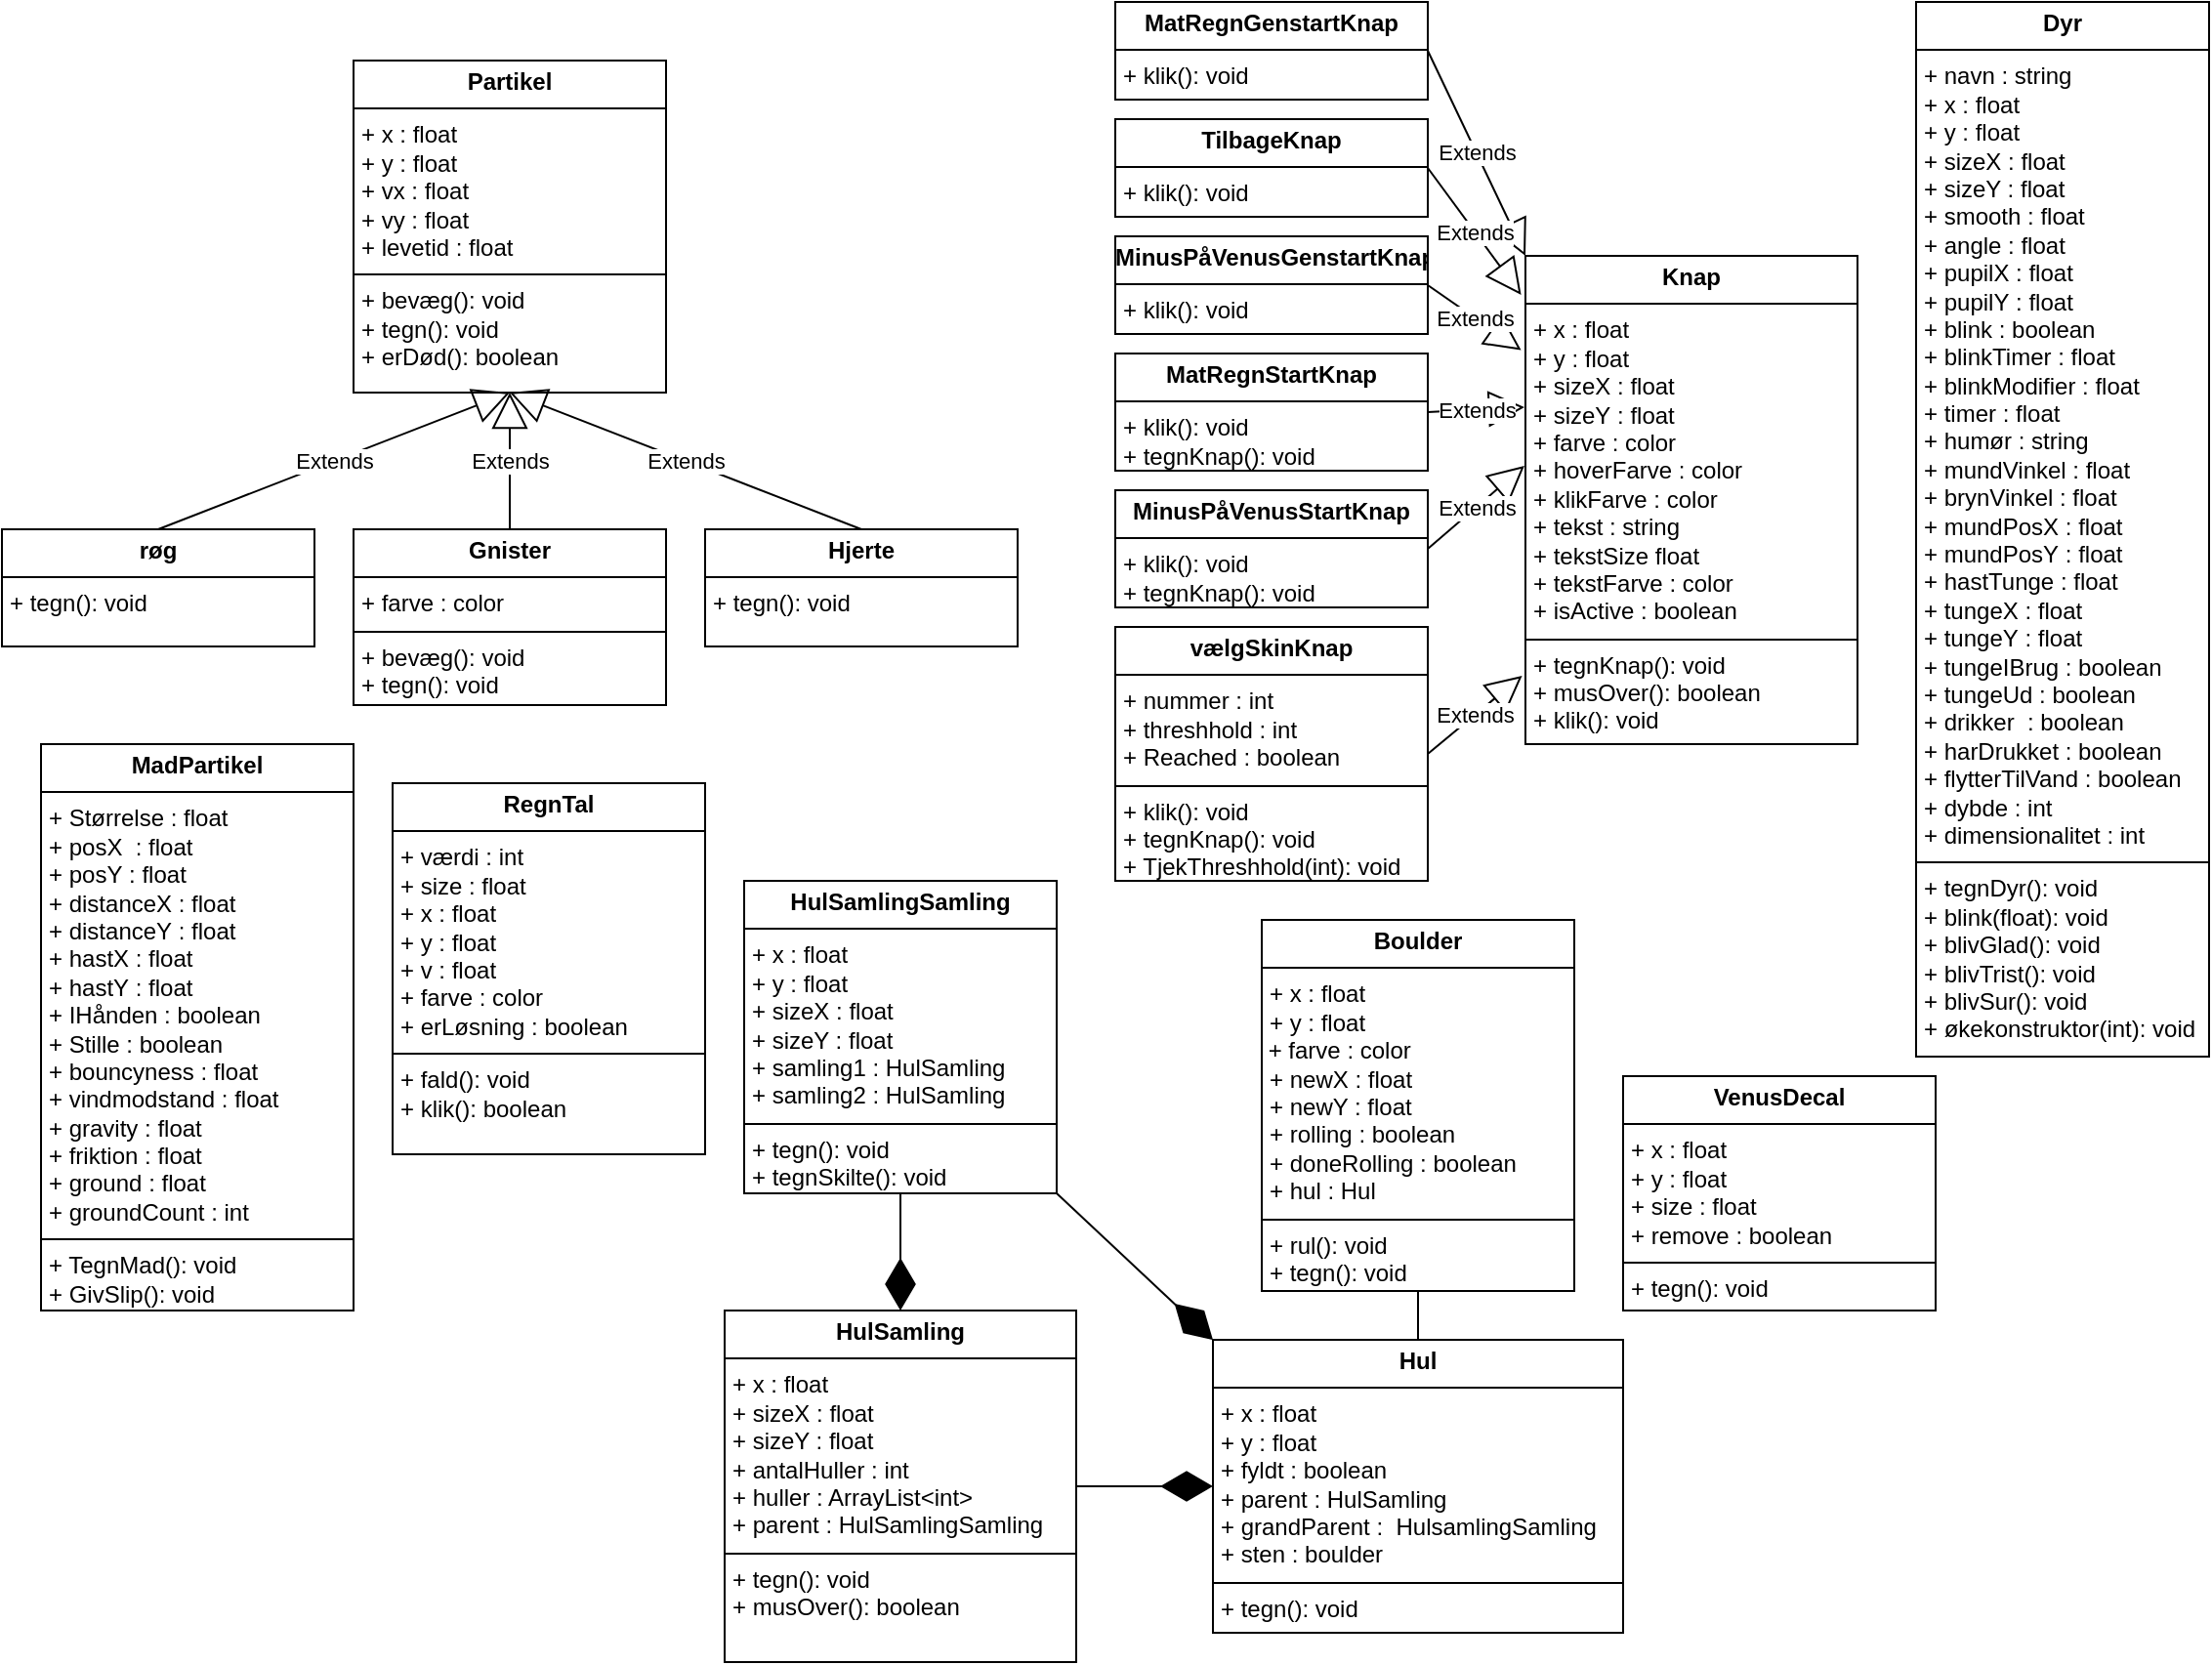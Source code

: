 <mxfile version="26.0.11">
  <diagram name="Side-1" id="FvhflZVLRD4UFWQlZinG">
    <mxGraphModel dx="1444" dy="749" grid="1" gridSize="10" guides="1" tooltips="1" connect="1" arrows="1" fold="1" page="1" pageScale="1" pageWidth="1169" pageHeight="1654" math="0" shadow="0">
      <root>
        <mxCell id="0" />
        <mxCell id="1" parent="0" />
        <mxCell id="xN6hh_5p4rn3WyhkO_v1-1" value="&lt;p style=&quot;margin:0px;margin-top:4px;text-align:center;&quot;&gt;&lt;b&gt;Knap&lt;/b&gt;&lt;/p&gt;&lt;hr size=&quot;1&quot; style=&quot;border-style:solid;&quot;&gt;&lt;p style=&quot;margin:0px;margin-left:4px;&quot;&gt;+ x : float&lt;/p&gt;&lt;p style=&quot;margin:0px;margin-left:4px;&quot;&gt;+ y&amp;nbsp;&lt;span style=&quot;background-color: transparent; color: light-dark(rgb(0, 0, 0), rgb(255, 255, 255));&quot;&gt;: float&lt;/span&gt;&lt;span style=&quot;background-color: transparent; color: light-dark(rgb(0, 0, 0), rgb(255, 255, 255));&quot;&gt;&amp;nbsp;&lt;/span&gt;&lt;/p&gt;&lt;p style=&quot;margin:0px;margin-left:4px;&quot;&gt;&lt;span style=&quot;background-color: transparent; color: light-dark(rgb(0, 0, 0), rgb(255, 255, 255));&quot;&gt;+ sizeX&lt;/span&gt;&lt;span style=&quot;background-color: transparent; color: light-dark(rgb(0, 0, 0), rgb(255, 255, 255));&quot;&gt;&amp;nbsp;&lt;/span&gt;&lt;span style=&quot;background-color: transparent; color: light-dark(rgb(0, 0, 0), rgb(255, 255, 255));&quot;&gt;: float&lt;/span&gt;&lt;span style=&quot;background-color: transparent; color: light-dark(rgb(0, 0, 0), rgb(255, 255, 255));&quot;&gt;&amp;nbsp;&lt;/span&gt;&lt;/p&gt;&lt;p style=&quot;margin:0px;margin-left:4px;&quot;&gt;&lt;span style=&quot;background-color: transparent; color: light-dark(rgb(0, 0, 0), rgb(255, 255, 255));&quot;&gt;+ sizeY&lt;/span&gt;&lt;span style=&quot;background-color: transparent; color: light-dark(rgb(0, 0, 0), rgb(255, 255, 255));&quot;&gt;&amp;nbsp;&lt;/span&gt;&lt;span style=&quot;background-color: transparent; color: light-dark(rgb(0, 0, 0), rgb(255, 255, 255));&quot;&gt;: float&lt;/span&gt;&lt;/p&gt;&lt;p style=&quot;margin:0px;margin-left:4px;&quot;&gt;+ farve : color&lt;/p&gt;&lt;p style=&quot;margin:0px;margin-left:4px;&quot;&gt;+ hoverFarve : color&lt;/p&gt;&lt;p style=&quot;margin:0px;margin-left:4px;&quot;&gt;+ klikFarve : color&lt;/p&gt;&lt;p style=&quot;margin:0px;margin-left:4px;&quot;&gt;+ tekst : string&lt;/p&gt;&lt;p style=&quot;margin:0px;margin-left:4px;&quot;&gt;+ tekstSize float&lt;/p&gt;&lt;p style=&quot;margin:0px;margin-left:4px;&quot;&gt;+ tekstFarve : color&lt;/p&gt;&lt;p style=&quot;margin:0px;margin-left:4px;&quot;&gt;+ isActive : boolean&lt;/p&gt;&lt;hr size=&quot;1&quot; style=&quot;border-style:solid;&quot;&gt;&lt;p style=&quot;margin:0px;margin-left:4px;&quot;&gt;+ tegnKnap(): void&lt;/p&gt;&lt;p style=&quot;margin:0px;margin-left:4px;&quot;&gt;+ musOver(): boolean&lt;/p&gt;&lt;p style=&quot;margin:0px;margin-left:4px;&quot;&gt;+ klik(): void&lt;/p&gt;" style="verticalAlign=top;align=left;overflow=fill;html=1;whiteSpace=wrap;" parent="1" vertex="1">
          <mxGeometry x="790" y="190" width="170" height="250" as="geometry" />
        </mxCell>
        <mxCell id="xN6hh_5p4rn3WyhkO_v1-2" value="&lt;p style=&quot;margin:0px;margin-top:4px;text-align:center;&quot;&gt;&lt;b&gt;Hjerte&lt;/b&gt;&lt;/p&gt;&lt;hr size=&quot;1&quot; style=&quot;border-style:solid;&quot;&gt;&lt;p style=&quot;margin:0px;margin-left:4px;&quot;&gt;+ tegn(): void&lt;/p&gt;" style="verticalAlign=top;align=left;overflow=fill;html=1;whiteSpace=wrap;" parent="1" vertex="1">
          <mxGeometry x="370" y="330" width="160" height="60" as="geometry" />
        </mxCell>
        <mxCell id="xN6hh_5p4rn3WyhkO_v1-3" value="&lt;p style=&quot;margin:0px;margin-top:4px;text-align:center;&quot;&gt;&lt;b&gt;Gnister&lt;/b&gt;&lt;/p&gt;&lt;hr size=&quot;1&quot; style=&quot;border-style:solid;&quot;&gt;&lt;p style=&quot;margin:0px;margin-left:4px;&quot;&gt;+ farve : color&lt;/p&gt;&lt;hr size=&quot;1&quot; style=&quot;border-style:solid;&quot;&gt;&lt;p style=&quot;margin:0px;margin-left:4px;&quot;&gt;+ bevæg(): void&lt;/p&gt;&lt;p style=&quot;margin:0px;margin-left:4px;&quot;&gt;+ tegn(): void&lt;/p&gt;" style="verticalAlign=top;align=left;overflow=fill;html=1;whiteSpace=wrap;" parent="1" vertex="1">
          <mxGeometry x="190" y="330" width="160" height="90" as="geometry" />
        </mxCell>
        <mxCell id="xN6hh_5p4rn3WyhkO_v1-4" value="&lt;p style=&quot;margin:0px;margin-top:4px;text-align:center;&quot;&gt;&lt;b&gt;røg&lt;/b&gt;&lt;/p&gt;&lt;hr size=&quot;1&quot; style=&quot;border-style:solid;&quot;&gt;&lt;p style=&quot;margin:0px;margin-left:4px;&quot;&gt;+ tegn(): void&lt;/p&gt;" style="verticalAlign=top;align=left;overflow=fill;html=1;whiteSpace=wrap;" parent="1" vertex="1">
          <mxGeometry x="10" y="330" width="160" height="60" as="geometry" />
        </mxCell>
        <mxCell id="xN6hh_5p4rn3WyhkO_v1-5" value="&lt;p style=&quot;margin:0px;margin-top:4px;text-align:center;&quot;&gt;&lt;b&gt;Partikel&lt;/b&gt;&lt;/p&gt;&lt;hr size=&quot;1&quot; style=&quot;border-style:solid;&quot;&gt;&lt;p style=&quot;margin:0px;margin-left:4px;&quot;&gt;+ x : float&lt;/p&gt;&lt;p style=&quot;margin:0px;margin-left:4px;&quot;&gt;+ y : float&lt;/p&gt;&lt;p style=&quot;margin:0px;margin-left:4px;&quot;&gt;+ vx : float&lt;/p&gt;&lt;p style=&quot;margin:0px;margin-left:4px;&quot;&gt;+ vy : float&lt;/p&gt;&lt;p style=&quot;margin:0px;margin-left:4px;&quot;&gt;+ levetid : float&lt;/p&gt;&lt;hr size=&quot;1&quot; style=&quot;border-style:solid;&quot;&gt;&lt;p style=&quot;margin:0px;margin-left:4px;&quot;&gt;+ bevæg(): void&amp;nbsp;&lt;/p&gt;&lt;p style=&quot;margin:0px;margin-left:4px;&quot;&gt;+ tegn(): void&lt;/p&gt;&lt;p style=&quot;margin:0px;margin-left:4px;&quot;&gt;+ erDød(): boolean&lt;/p&gt;" style="verticalAlign=top;align=left;overflow=fill;html=1;whiteSpace=wrap;" parent="1" vertex="1">
          <mxGeometry x="190" y="90" width="160" height="170" as="geometry" />
        </mxCell>
        <mxCell id="xN6hh_5p4rn3WyhkO_v1-6" value="&lt;p style=&quot;margin:0px;margin-top:4px;text-align:center;&quot;&gt;&lt;b&gt;Dyr&lt;/b&gt;&lt;/p&gt;&lt;hr size=&quot;1&quot; style=&quot;border-style:solid;&quot;&gt;&lt;p style=&quot;margin:0px;margin-left:4px;&quot;&gt;+ navn : string&lt;/p&gt;&lt;p style=&quot;margin:0px;margin-left:4px;&quot;&gt;+ x :&amp;nbsp;&lt;span style=&quot;background-color: transparent; color: light-dark(rgb(0, 0, 0), rgb(255, 255, 255));&quot;&gt;float&lt;/span&gt;&lt;/p&gt;&lt;p style=&quot;margin:0px;margin-left:4px;&quot;&gt;+ y :&amp;nbsp;&lt;span style=&quot;background-color: transparent; color: light-dark(rgb(0, 0, 0), rgb(255, 255, 255));&quot;&gt;float&lt;/span&gt;&lt;/p&gt;&lt;p style=&quot;margin:0px;margin-left:4px;&quot;&gt;+ sizeX :&amp;nbsp;&lt;span style=&quot;background-color: transparent; color: light-dark(rgb(0, 0, 0), rgb(255, 255, 255));&quot;&gt;float&lt;/span&gt;&lt;/p&gt;&lt;p style=&quot;margin:0px;margin-left:4px;&quot;&gt;+ sizeY :&amp;nbsp;&lt;span style=&quot;background-color: transparent; color: light-dark(rgb(0, 0, 0), rgb(255, 255, 255));&quot;&gt;float&lt;/span&gt;&lt;/p&gt;&lt;p style=&quot;margin:0px;margin-left:4px;&quot;&gt;+ smooth :&amp;nbsp;&lt;span style=&quot;background-color: transparent; color: light-dark(rgb(0, 0, 0), rgb(255, 255, 255));&quot;&gt;float&lt;/span&gt;&lt;/p&gt;&lt;p style=&quot;margin:0px;margin-left:4px;&quot;&gt;+ angle :&amp;nbsp;&lt;span style=&quot;background-color: transparent; color: light-dark(rgb(0, 0, 0), rgb(255, 255, 255));&quot;&gt;float&lt;/span&gt;&lt;/p&gt;&lt;p style=&quot;margin:0px;margin-left:4px;&quot;&gt;+ pupilX&lt;span style=&quot;background-color: transparent; color: light-dark(rgb(0, 0, 0), rgb(255, 255, 255));&quot;&gt;&amp;nbsp;&lt;/span&gt;&lt;span style=&quot;background-color: transparent; color: light-dark(rgb(0, 0, 0), rgb(255, 255, 255));&quot;&gt;:&amp;nbsp;&lt;/span&gt;&lt;span style=&quot;background-color: transparent; color: light-dark(rgb(0, 0, 0), rgb(255, 255, 255));&quot;&gt;float&lt;/span&gt;&lt;/p&gt;&lt;p style=&quot;margin:0px;margin-left:4px;&quot;&gt;+ pupilY&lt;span style=&quot;background-color: transparent; color: light-dark(rgb(0, 0, 0), rgb(255, 255, 255));&quot;&gt;&amp;nbsp;&lt;/span&gt;&lt;span style=&quot;background-color: transparent; color: light-dark(rgb(0, 0, 0), rgb(255, 255, 255));&quot;&gt;:&amp;nbsp;&lt;/span&gt;&lt;span style=&quot;background-color: transparent; color: light-dark(rgb(0, 0, 0), rgb(255, 255, 255));&quot;&gt;float&lt;/span&gt;&lt;/p&gt;&lt;p style=&quot;margin:0px;margin-left:4px;&quot;&gt;+ blink : boolean&lt;/p&gt;&lt;p style=&quot;margin:0px;margin-left:4px;&quot;&gt;+ blinkTimer&lt;span style=&quot;background-color: transparent; color: light-dark(rgb(0, 0, 0), rgb(255, 255, 255));&quot;&gt;&amp;nbsp;&lt;/span&gt;&lt;span style=&quot;background-color: transparent; color: light-dark(rgb(0, 0, 0), rgb(255, 255, 255));&quot;&gt;:&amp;nbsp;&lt;/span&gt;&lt;span style=&quot;background-color: transparent; color: light-dark(rgb(0, 0, 0), rgb(255, 255, 255));&quot;&gt;float&lt;/span&gt;&lt;/p&gt;&lt;p style=&quot;margin:0px;margin-left:4px;&quot;&gt;+ blinkModifier&lt;span style=&quot;background-color: transparent; color: light-dark(rgb(0, 0, 0), rgb(255, 255, 255));&quot;&gt;&amp;nbsp;&lt;/span&gt;&lt;span style=&quot;background-color: transparent; color: light-dark(rgb(0, 0, 0), rgb(255, 255, 255));&quot;&gt;:&amp;nbsp;&lt;/span&gt;&lt;span style=&quot;background-color: transparent; color: light-dark(rgb(0, 0, 0), rgb(255, 255, 255));&quot;&gt;float&lt;/span&gt;&lt;/p&gt;&lt;p style=&quot;margin:0px;margin-left:4px;&quot;&gt;+ timer&lt;span style=&quot;background-color: transparent; color: light-dark(rgb(0, 0, 0), rgb(255, 255, 255));&quot;&gt;&amp;nbsp;&lt;/span&gt;&lt;span style=&quot;background-color: transparent; color: light-dark(rgb(0, 0, 0), rgb(255, 255, 255));&quot;&gt;:&amp;nbsp;&lt;/span&gt;&lt;span style=&quot;background-color: transparent; color: light-dark(rgb(0, 0, 0), rgb(255, 255, 255));&quot;&gt;float&lt;/span&gt;&lt;/p&gt;&lt;p style=&quot;margin:0px;margin-left:4px;&quot;&gt;+ humør : string&lt;/p&gt;&lt;p style=&quot;margin:0px;margin-left:4px;&quot;&gt;+ mundVinkel&lt;span style=&quot;background-color: transparent; color: light-dark(rgb(0, 0, 0), rgb(255, 255, 255));&quot;&gt;&amp;nbsp;&lt;/span&gt;&lt;span style=&quot;background-color: transparent; color: light-dark(rgb(0, 0, 0), rgb(255, 255, 255));&quot;&gt;:&amp;nbsp;&lt;/span&gt;&lt;span style=&quot;background-color: transparent; color: light-dark(rgb(0, 0, 0), rgb(255, 255, 255));&quot;&gt;float&lt;/span&gt;&lt;/p&gt;&lt;p style=&quot;margin:0px;margin-left:4px;&quot;&gt;+ brynVinkel&lt;span style=&quot;background-color: transparent; color: light-dark(rgb(0, 0, 0), rgb(255, 255, 255));&quot;&gt;&amp;nbsp;&lt;/span&gt;&lt;span style=&quot;background-color: transparent; color: light-dark(rgb(0, 0, 0), rgb(255, 255, 255));&quot;&gt;:&amp;nbsp;&lt;/span&gt;&lt;span style=&quot;background-color: transparent; color: light-dark(rgb(0, 0, 0), rgb(255, 255, 255));&quot;&gt;float&lt;/span&gt;&lt;/p&gt;&lt;p style=&quot;margin:0px;margin-left:4px;&quot;&gt;+ mundPosX&lt;span style=&quot;background-color: transparent; color: light-dark(rgb(0, 0, 0), rgb(255, 255, 255));&quot;&gt;&amp;nbsp;&lt;/span&gt;&lt;span style=&quot;background-color: transparent; color: light-dark(rgb(0, 0, 0), rgb(255, 255, 255));&quot;&gt;:&amp;nbsp;&lt;/span&gt;&lt;span style=&quot;background-color: transparent; color: light-dark(rgb(0, 0, 0), rgb(255, 255, 255));&quot;&gt;float&lt;/span&gt;&lt;/p&gt;&lt;p style=&quot;margin:0px;margin-left:4px;&quot;&gt;+ mundPosY&lt;span style=&quot;background-color: transparent; color: light-dark(rgb(0, 0, 0), rgb(255, 255, 255));&quot;&gt;&amp;nbsp;&lt;/span&gt;&lt;span style=&quot;background-color: transparent; color: light-dark(rgb(0, 0, 0), rgb(255, 255, 255));&quot;&gt;:&amp;nbsp;&lt;/span&gt;&lt;span style=&quot;background-color: transparent; color: light-dark(rgb(0, 0, 0), rgb(255, 255, 255));&quot;&gt;float&lt;/span&gt;&lt;/p&gt;&lt;p style=&quot;margin:0px;margin-left:4px;&quot;&gt;+ hastTunge&lt;span style=&quot;background-color: transparent; color: light-dark(rgb(0, 0, 0), rgb(255, 255, 255));&quot;&gt;&amp;nbsp;&lt;/span&gt;&lt;span style=&quot;background-color: transparent; color: light-dark(rgb(0, 0, 0), rgb(255, 255, 255));&quot;&gt;:&amp;nbsp;&lt;/span&gt;&lt;span style=&quot;background-color: transparent; color: light-dark(rgb(0, 0, 0), rgb(255, 255, 255));&quot;&gt;float&lt;/span&gt;&lt;/p&gt;&lt;p style=&quot;margin:0px;margin-left:4px;&quot;&gt;+ tungeX&lt;span style=&quot;background-color: transparent; color: light-dark(rgb(0, 0, 0), rgb(255, 255, 255));&quot;&gt;&amp;nbsp;&lt;/span&gt;&lt;span style=&quot;background-color: transparent; color: light-dark(rgb(0, 0, 0), rgb(255, 255, 255));&quot;&gt;:&amp;nbsp;&lt;/span&gt;&lt;span style=&quot;background-color: transparent; color: light-dark(rgb(0, 0, 0), rgb(255, 255, 255));&quot;&gt;float&lt;/span&gt;&lt;/p&gt;&lt;p style=&quot;margin:0px;margin-left:4px;&quot;&gt;+ tungeY&lt;span style=&quot;background-color: transparent; color: light-dark(rgb(0, 0, 0), rgb(255, 255, 255));&quot;&gt;&amp;nbsp;&lt;/span&gt;&lt;span style=&quot;background-color: transparent; color: light-dark(rgb(0, 0, 0), rgb(255, 255, 255));&quot;&gt;:&amp;nbsp;&lt;/span&gt;&lt;span style=&quot;background-color: transparent; color: light-dark(rgb(0, 0, 0), rgb(255, 255, 255));&quot;&gt;float&lt;/span&gt;&lt;/p&gt;&lt;p style=&quot;margin:0px;margin-left:4px;&quot;&gt;+ tungeIBrug : boolean&lt;/p&gt;&lt;p style=&quot;margin:0px;margin-left:4px;&quot;&gt;+ tungeUd : boolean&lt;/p&gt;&lt;p style=&quot;margin:0px;margin-left:4px;&quot;&gt;+ drikker&amp;nbsp; : boolean&lt;/p&gt;&lt;p style=&quot;margin:0px;margin-left:4px;&quot;&gt;&lt;span style=&quot;background-color: transparent; color: light-dark(rgb(0, 0, 0), rgb(255, 255, 255));&quot;&gt;+ harDrukket : boolean&lt;/span&gt;&lt;/p&gt;&lt;p style=&quot;margin:0px;margin-left:4px;&quot;&gt;+ flytterTilVand : boolean&lt;/p&gt;&lt;p style=&quot;margin:0px;margin-left:4px;&quot;&gt;+ dybde : int&lt;/p&gt;&lt;p style=&quot;margin:0px;margin-left:4px;&quot;&gt;+ dimensionalitet : int&lt;/p&gt;&lt;hr size=&quot;1&quot; style=&quot;border-style:solid;&quot;&gt;&lt;p style=&quot;margin:0px;margin-left:4px;&quot;&gt;+ tegnDyr(): void&lt;/p&gt;&lt;p style=&quot;margin:0px;margin-left:4px;&quot;&gt;+ blink(float): void&lt;/p&gt;&lt;p style=&quot;margin:0px;margin-left:4px;&quot;&gt;+ blivGlad(): void&lt;/p&gt;&lt;p style=&quot;margin:0px;margin-left:4px;&quot;&gt;+ blivTrist(): void&lt;/p&gt;&lt;p style=&quot;margin:0px;margin-left:4px;&quot;&gt;+ blivSur(): void&amp;nbsp;&lt;/p&gt;&lt;p style=&quot;margin:0px;margin-left:4px;&quot;&gt;+ økekonstruktor(int): void&lt;/p&gt;" style="verticalAlign=top;align=left;overflow=fill;html=1;whiteSpace=wrap;" parent="1" vertex="1">
          <mxGeometry x="990" y="60" width="150" height="540" as="geometry" />
        </mxCell>
        <mxCell id="xN6hh_5p4rn3WyhkO_v1-8" value="Extends" style="endArrow=block;endSize=16;endFill=0;html=1;rounded=0;exitX=0.5;exitY=0;exitDx=0;exitDy=0;entryX=0.5;entryY=1;entryDx=0;entryDy=0;" parent="1" source="xN6hh_5p4rn3WyhkO_v1-3" target="xN6hh_5p4rn3WyhkO_v1-5" edge="1">
          <mxGeometry width="160" relative="1" as="geometry">
            <mxPoint x="230" y="260" as="sourcePoint" />
            <mxPoint x="390" y="260" as="targetPoint" />
          </mxGeometry>
        </mxCell>
        <mxCell id="xN6hh_5p4rn3WyhkO_v1-9" value="Extends" style="endArrow=block;endSize=16;endFill=0;html=1;rounded=0;exitX=0.5;exitY=0;exitDx=0;exitDy=0;entryX=0.5;entryY=1;entryDx=0;entryDy=0;" parent="1" source="xN6hh_5p4rn3WyhkO_v1-4" target="xN6hh_5p4rn3WyhkO_v1-5" edge="1">
          <mxGeometry width="160" relative="1" as="geometry">
            <mxPoint x="210" y="300" as="sourcePoint" />
            <mxPoint x="-20" y="260" as="targetPoint" />
          </mxGeometry>
        </mxCell>
        <mxCell id="xN6hh_5p4rn3WyhkO_v1-10" value="Extends" style="endArrow=block;endSize=16;endFill=0;html=1;rounded=0;exitX=0.5;exitY=0;exitDx=0;exitDy=0;entryX=0.5;entryY=1;entryDx=0;entryDy=0;" parent="1" source="xN6hh_5p4rn3WyhkO_v1-2" target="xN6hh_5p4rn3WyhkO_v1-5" edge="1">
          <mxGeometry width="160" relative="1" as="geometry">
            <mxPoint x="430" y="260" as="sourcePoint" />
            <mxPoint x="590" y="260" as="targetPoint" />
          </mxGeometry>
        </mxCell>
        <mxCell id="xN6hh_5p4rn3WyhkO_v1-11" value="&lt;p style=&quot;margin:0px;margin-top:4px;text-align:center;&quot;&gt;&lt;b&gt;MatRegnGenstartKnap&lt;/b&gt;&lt;/p&gt;&lt;hr size=&quot;1&quot; style=&quot;border-style:solid;&quot;&gt;&lt;p style=&quot;margin:0px;margin-left:4px;&quot;&gt;+ klik(): void&lt;/p&gt;" style="verticalAlign=top;align=left;overflow=fill;html=1;whiteSpace=wrap;" parent="1" vertex="1">
          <mxGeometry x="580" y="60" width="160" height="50" as="geometry" />
        </mxCell>
        <mxCell id="xN6hh_5p4rn3WyhkO_v1-12" value="&lt;p style=&quot;margin:0px;margin-top:4px;text-align:center;&quot;&gt;&lt;b&gt;TilbageKnap&lt;/b&gt;&lt;/p&gt;&lt;hr size=&quot;1&quot; style=&quot;border-style:solid;&quot;&gt;&lt;p style=&quot;margin:0px;margin-left:4px;&quot;&gt;+ klik(): void&lt;/p&gt;" style="verticalAlign=top;align=left;overflow=fill;html=1;whiteSpace=wrap;" parent="1" vertex="1">
          <mxGeometry x="580" y="120" width="160" height="50" as="geometry" />
        </mxCell>
        <mxCell id="xN6hh_5p4rn3WyhkO_v1-14" value="Extends" style="endArrow=block;endSize=16;endFill=0;html=1;rounded=0;entryX=0;entryY=0;entryDx=0;entryDy=0;exitX=1;exitY=0.5;exitDx=0;exitDy=0;" parent="1" source="xN6hh_5p4rn3WyhkO_v1-11" target="xN6hh_5p4rn3WyhkO_v1-1" edge="1">
          <mxGeometry width="160" relative="1" as="geometry">
            <mxPoint x="540" y="320" as="sourcePoint" />
            <mxPoint x="700" y="320" as="targetPoint" />
          </mxGeometry>
        </mxCell>
        <mxCell id="xN6hh_5p4rn3WyhkO_v1-15" value="Extends" style="endArrow=block;endSize=16;endFill=0;html=1;rounded=0;entryX=-0.013;entryY=0.08;entryDx=0;entryDy=0;exitX=1;exitY=0.5;exitDx=0;exitDy=0;entryPerimeter=0;" parent="1" source="xN6hh_5p4rn3WyhkO_v1-12" target="xN6hh_5p4rn3WyhkO_v1-1" edge="1">
          <mxGeometry width="160" relative="1" as="geometry">
            <mxPoint x="640" y="270" as="sourcePoint" />
            <mxPoint x="800" y="270" as="targetPoint" />
          </mxGeometry>
        </mxCell>
        <mxCell id="xN6hh_5p4rn3WyhkO_v1-16" value="&lt;p style=&quot;margin:0px;margin-top:4px;text-align:center;&quot;&gt;&lt;b&gt;MadPartikel&lt;/b&gt;&lt;/p&gt;&lt;hr size=&quot;1&quot; style=&quot;border-style:solid;&quot;&gt;&lt;p style=&quot;margin:0px;margin-left:4px;&quot;&gt;+ Størrelse : float&lt;/p&gt;&lt;p style=&quot;margin:0px;margin-left:4px;&quot;&gt;+ posX&amp;nbsp;&lt;span style=&quot;background-color: transparent; color: light-dark(rgb(0, 0, 0), rgb(255, 255, 255));&quot;&gt;&amp;nbsp;&lt;/span&gt;&lt;span style=&quot;background-color: transparent; color: light-dark(rgb(0, 0, 0), rgb(255, 255, 255));&quot;&gt;: float&lt;/span&gt;&lt;/p&gt;&lt;p style=&quot;margin:0px;margin-left:4px;&quot;&gt;+ posY&lt;span style=&quot;background-color: transparent; color: light-dark(rgb(0, 0, 0), rgb(255, 255, 255));&quot;&gt;&amp;nbsp;&lt;/span&gt;&lt;span style=&quot;background-color: transparent; color: light-dark(rgb(0, 0, 0), rgb(255, 255, 255));&quot;&gt;: float&lt;/span&gt;&lt;/p&gt;&lt;p style=&quot;margin:0px;margin-left:4px;&quot;&gt;+ distanceX&lt;span style=&quot;background-color: transparent; color: light-dark(rgb(0, 0, 0), rgb(255, 255, 255));&quot;&gt;&amp;nbsp;&lt;/span&gt;&lt;span style=&quot;background-color: transparent; color: light-dark(rgb(0, 0, 0), rgb(255, 255, 255));&quot;&gt;: float&lt;/span&gt;&lt;/p&gt;&lt;p style=&quot;margin:0px;margin-left:4px;&quot;&gt;+ distanceY&lt;span style=&quot;background-color: transparent; color: light-dark(rgb(0, 0, 0), rgb(255, 255, 255));&quot;&gt;&amp;nbsp;&lt;/span&gt;&lt;span style=&quot;background-color: transparent; color: light-dark(rgb(0, 0, 0), rgb(255, 255, 255));&quot;&gt;: float&lt;/span&gt;&lt;/p&gt;&lt;p style=&quot;margin:0px;margin-left:4px;&quot;&gt;+ hastX&lt;span style=&quot;background-color: transparent; color: light-dark(rgb(0, 0, 0), rgb(255, 255, 255));&quot;&gt;&amp;nbsp;&lt;/span&gt;&lt;span style=&quot;background-color: transparent; color: light-dark(rgb(0, 0, 0), rgb(255, 255, 255));&quot;&gt;: float&lt;/span&gt;&lt;/p&gt;&lt;p style=&quot;margin:0px;margin-left:4px;&quot;&gt;+ hastY&lt;span style=&quot;background-color: transparent; color: light-dark(rgb(0, 0, 0), rgb(255, 255, 255));&quot;&gt;&amp;nbsp;&lt;/span&gt;&lt;span style=&quot;background-color: transparent; color: light-dark(rgb(0, 0, 0), rgb(255, 255, 255));&quot;&gt;: float&lt;/span&gt;&lt;/p&gt;&lt;p style=&quot;margin:0px;margin-left:4px;&quot;&gt;+ IHånden : boolean&lt;/p&gt;&lt;p style=&quot;margin:0px;margin-left:4px;&quot;&gt;+ Stille : boolean&lt;/p&gt;&lt;p style=&quot;margin:0px;margin-left:4px;&quot;&gt;+ bouncyness&lt;span style=&quot;background-color: transparent; color: light-dark(rgb(0, 0, 0), rgb(255, 255, 255));&quot;&gt;&amp;nbsp;&lt;/span&gt;&lt;span style=&quot;background-color: transparent; color: light-dark(rgb(0, 0, 0), rgb(255, 255, 255));&quot;&gt;: float&lt;/span&gt;&lt;/p&gt;&lt;p style=&quot;margin:0px;margin-left:4px;&quot;&gt;+ vindmodstand&lt;span style=&quot;background-color: transparent; color: light-dark(rgb(0, 0, 0), rgb(255, 255, 255));&quot;&gt;&amp;nbsp;&lt;/span&gt;&lt;span style=&quot;background-color: transparent; color: light-dark(rgb(0, 0, 0), rgb(255, 255, 255));&quot;&gt;: float&lt;/span&gt;&lt;/p&gt;&lt;p style=&quot;margin:0px;margin-left:4px;&quot;&gt;+ gravity&lt;span style=&quot;background-color: transparent; color: light-dark(rgb(0, 0, 0), rgb(255, 255, 255));&quot;&gt;&amp;nbsp;&lt;/span&gt;&lt;span style=&quot;background-color: transparent; color: light-dark(rgb(0, 0, 0), rgb(255, 255, 255));&quot;&gt;: float&lt;/span&gt;&lt;/p&gt;&lt;p style=&quot;margin:0px;margin-left:4px;&quot;&gt;+ friktion&lt;span style=&quot;background-color: transparent; color: light-dark(rgb(0, 0, 0), rgb(255, 255, 255));&quot;&gt;&amp;nbsp;&lt;/span&gt;&lt;span style=&quot;background-color: transparent; color: light-dark(rgb(0, 0, 0), rgb(255, 255, 255));&quot;&gt;: float&lt;/span&gt;&lt;/p&gt;&lt;p style=&quot;margin:0px;margin-left:4px;&quot;&gt;+ ground&lt;span style=&quot;background-color: transparent; color: light-dark(rgb(0, 0, 0), rgb(255, 255, 255));&quot;&gt;&amp;nbsp;&lt;/span&gt;&lt;span style=&quot;background-color: transparent; color: light-dark(rgb(0, 0, 0), rgb(255, 255, 255));&quot;&gt;: float&lt;/span&gt;&lt;/p&gt;&lt;p style=&quot;margin:0px;margin-left:4px;&quot;&gt;&lt;span style=&quot;background-color: transparent; color: light-dark(rgb(0, 0, 0), rgb(255, 255, 255));&quot;&gt;+ groundCount : int&lt;/span&gt;&lt;/p&gt;&lt;hr size=&quot;1&quot; style=&quot;border-style:solid;&quot;&gt;&lt;p style=&quot;margin:0px;margin-left:4px;&quot;&gt;+ TegnMad(): void&lt;/p&gt;&lt;p style=&quot;margin:0px;margin-left:4px;&quot;&gt;+ GivSlip(): void&lt;/p&gt;" style="verticalAlign=top;align=left;overflow=fill;html=1;whiteSpace=wrap;" parent="1" vertex="1">
          <mxGeometry x="30" y="440" width="160" height="290" as="geometry" />
        </mxCell>
        <mxCell id="xN6hh_5p4rn3WyhkO_v1-17" value="&lt;p style=&quot;margin:0px;margin-top:4px;text-align:center;&quot;&gt;&lt;b&gt;RegnTal&lt;/b&gt;&lt;/p&gt;&lt;hr size=&quot;1&quot; style=&quot;border-style:solid;&quot;&gt;&lt;p style=&quot;margin:0px;margin-left:4px;&quot;&gt;+ værdi : int&lt;/p&gt;&lt;p style=&quot;margin:0px;margin-left:4px;&quot;&gt;+ size : float&lt;/p&gt;&lt;p style=&quot;margin:0px;margin-left:4px;&quot;&gt;+ x : float&lt;/p&gt;&lt;p style=&quot;margin:0px;margin-left:4px;&quot;&gt;+ y : float&lt;/p&gt;&lt;p style=&quot;margin:0px;margin-left:4px;&quot;&gt;&lt;span style=&quot;background-color: transparent; color: light-dark(rgb(0, 0, 0), rgb(255, 255, 255));&quot;&gt;+ v : float&lt;/span&gt;&lt;/p&gt;&lt;p style=&quot;margin:0px;margin-left:4px;&quot;&gt;+ farve : color&lt;/p&gt;&lt;p style=&quot;margin:0px;margin-left:4px;&quot;&gt;+ erLøsning : boolean&lt;/p&gt;&lt;hr size=&quot;1&quot; style=&quot;border-style:solid;&quot;&gt;&lt;p style=&quot;margin:0px;margin-left:4px;&quot;&gt;+ fald(): void&lt;/p&gt;&lt;p style=&quot;margin:0px;margin-left:4px;&quot;&gt;+ klik(): boolean&lt;/p&gt;" style="verticalAlign=top;align=left;overflow=fill;html=1;whiteSpace=wrap;" parent="1" vertex="1">
          <mxGeometry x="210" y="460" width="160" height="190" as="geometry" />
        </mxCell>
        <mxCell id="B9bj-4q-xy76OBGbY_EU-1" value="&lt;p style=&quot;margin:0px;margin-top:4px;text-align:center;&quot;&gt;&lt;b&gt;MinusPåVenusGenstartKnap&lt;/b&gt;&lt;/p&gt;&lt;hr size=&quot;1&quot; style=&quot;border-style:solid;&quot;&gt;&lt;p style=&quot;margin:0px;margin-left:4px;&quot;&gt;+ klik(): void&lt;/p&gt;" style="verticalAlign=top;align=left;overflow=fill;html=1;whiteSpace=wrap;" parent="1" vertex="1">
          <mxGeometry x="580" y="180" width="160" height="50" as="geometry" />
        </mxCell>
        <mxCell id="B9bj-4q-xy76OBGbY_EU-2" value="Extends" style="endArrow=block;endSize=16;endFill=0;html=1;rounded=0;entryX=-0.013;entryY=0.193;entryDx=0;entryDy=0;exitX=1;exitY=0.5;exitDx=0;exitDy=0;entryPerimeter=0;" parent="1" source="B9bj-4q-xy76OBGbY_EU-1" target="xN6hh_5p4rn3WyhkO_v1-1" edge="1">
          <mxGeometry width="160" relative="1" as="geometry">
            <mxPoint x="700" y="220" as="sourcePoint" />
            <mxPoint x="780" y="360" as="targetPoint" />
          </mxGeometry>
        </mxCell>
        <mxCell id="B9bj-4q-xy76OBGbY_EU-4" value="&lt;p style=&quot;margin:0px;margin-top:4px;text-align:center;&quot;&gt;&lt;b&gt;MinusPåVenusStartKnap&lt;/b&gt;&lt;/p&gt;&lt;hr size=&quot;1&quot; style=&quot;border-style:solid;&quot;&gt;&lt;p style=&quot;margin:0px;margin-left:4px;&quot;&gt;+ klik(): void&lt;/p&gt;&lt;p style=&quot;margin:0px;margin-left:4px;&quot;&gt;+ tegnKnap(): void&lt;/p&gt;" style="verticalAlign=top;align=left;overflow=fill;html=1;whiteSpace=wrap;" parent="1" vertex="1">
          <mxGeometry x="580" y="310" width="160" height="60" as="geometry" />
        </mxCell>
        <mxCell id="B9bj-4q-xy76OBGbY_EU-5" value="&lt;p style=&quot;margin:0px;margin-top:4px;text-align:center;&quot;&gt;&lt;b&gt;MatRegnStartKnap&lt;/b&gt;&lt;/p&gt;&lt;hr size=&quot;1&quot; style=&quot;border-style:solid;&quot;&gt;&lt;p style=&quot;margin:0px;margin-left:4px;&quot;&gt;+ klik(): void&lt;/p&gt;&lt;p style=&quot;margin:0px;margin-left:4px;&quot;&gt;+ tegnKnap(): void&lt;/p&gt;" style="verticalAlign=top;align=left;overflow=fill;html=1;whiteSpace=wrap;" parent="1" vertex="1">
          <mxGeometry x="580" y="240" width="160" height="60" as="geometry" />
        </mxCell>
        <mxCell id="B9bj-4q-xy76OBGbY_EU-9" value="Extends" style="endArrow=block;endSize=16;endFill=0;html=1;rounded=0;exitX=1;exitY=0.5;exitDx=0;exitDy=0;entryX=-0.003;entryY=0.31;entryDx=0;entryDy=0;entryPerimeter=0;" parent="1" source="B9bj-4q-xy76OBGbY_EU-5" target="xN6hh_5p4rn3WyhkO_v1-1" edge="1">
          <mxGeometry width="160" relative="1" as="geometry">
            <mxPoint x="750" y="95" as="sourcePoint" />
            <mxPoint x="790" y="310" as="targetPoint" />
          </mxGeometry>
        </mxCell>
        <mxCell id="B9bj-4q-xy76OBGbY_EU-10" value="Extends" style="endArrow=block;endSize=16;endFill=0;html=1;rounded=0;entryX=-0.003;entryY=0.43;entryDx=0;entryDy=0;exitX=1;exitY=0.5;exitDx=0;exitDy=0;entryPerimeter=0;" parent="1" source="B9bj-4q-xy76OBGbY_EU-4" target="xN6hh_5p4rn3WyhkO_v1-1" edge="1">
          <mxGeometry width="160" relative="1" as="geometry">
            <mxPoint x="900" y="440" as="sourcePoint" />
            <mxPoint x="950" y="670" as="targetPoint" />
          </mxGeometry>
        </mxCell>
        <mxCell id="B9bj-4q-xy76OBGbY_EU-14" value="Extends" style="endArrow=block;endSize=16;endFill=0;html=1;rounded=0;entryX=-0.01;entryY=0.86;entryDx=0;entryDy=0;exitX=1;exitY=0.5;exitDx=0;exitDy=0;entryPerimeter=0;" parent="1" source="B9bj-4q-xy76OBGbY_EU-16" target="xN6hh_5p4rn3WyhkO_v1-1" edge="1">
          <mxGeometry width="160" relative="1" as="geometry">
            <mxPoint x="740" y="615" as="sourcePoint" />
            <mxPoint x="799" y="418" as="targetPoint" />
          </mxGeometry>
        </mxCell>
        <mxCell id="B9bj-4q-xy76OBGbY_EU-16" value="&lt;p style=&quot;margin:0px;margin-top:4px;text-align:center;&quot;&gt;&lt;b&gt;vælgSkinKnap&lt;/b&gt;&lt;/p&gt;&lt;hr size=&quot;1&quot; style=&quot;border-style:solid;&quot;&gt;&lt;p style=&quot;margin:0px;margin-left:4px;&quot;&gt;+ nummer : int&lt;/p&gt;&lt;p style=&quot;margin:0px;margin-left:4px;&quot;&gt;+ threshhold : int&lt;/p&gt;&lt;p style=&quot;margin:0px;margin-left:4px;&quot;&gt;+ Reached : boolean&lt;/p&gt;&lt;hr size=&quot;1&quot; style=&quot;border-style:solid;&quot;&gt;&lt;p style=&quot;margin: 0px 0px 0px 4px;&quot;&gt;+ klik(): void&lt;/p&gt;&lt;p style=&quot;margin: 0px 0px 0px 4px;&quot;&gt;+ tegnKnap(): void&lt;/p&gt;&lt;p style=&quot;margin: 0px 0px 0px 4px;&quot;&gt;+ TjekThreshhold(int): void&lt;/p&gt;" style="verticalAlign=top;align=left;overflow=fill;html=1;whiteSpace=wrap;" parent="1" vertex="1">
          <mxGeometry x="580" y="380" width="160" height="130" as="geometry" />
        </mxCell>
        <mxCell id="B9bj-4q-xy76OBGbY_EU-21" value="&lt;p style=&quot;margin:0px;margin-top:4px;text-align:center;&quot;&gt;&lt;b&gt;VenusDecal&lt;/b&gt;&lt;/p&gt;&lt;hr size=&quot;1&quot; style=&quot;border-style:solid;&quot;&gt;&lt;p style=&quot;margin:0px;margin-left:4px;&quot;&gt;+ x : float&lt;/p&gt;&lt;p style=&quot;margin:0px;margin-left:4px;&quot;&gt;+ y : float&lt;/p&gt;&lt;p style=&quot;margin:0px;margin-left:4px;&quot;&gt;+ size : float&lt;/p&gt;&lt;p style=&quot;margin:0px;margin-left:4px;&quot;&gt;+ remove : boolean&lt;/p&gt;&lt;hr size=&quot;1&quot; style=&quot;border-style:solid;&quot;&gt;&lt;p style=&quot;margin:0px;margin-left:4px;&quot;&gt;+ tegn(): void&lt;/p&gt;" style="verticalAlign=top;align=left;overflow=fill;html=1;whiteSpace=wrap;" parent="1" vertex="1">
          <mxGeometry x="840" y="610" width="160" height="120" as="geometry" />
        </mxCell>
        <mxCell id="B9bj-4q-xy76OBGbY_EU-22" value="&lt;p style=&quot;margin:0px;margin-top:4px;text-align:center;&quot;&gt;&lt;b&gt;Hul&lt;/b&gt;&lt;/p&gt;&lt;hr size=&quot;1&quot; style=&quot;border-style:solid;&quot;&gt;&lt;p style=&quot;margin: 0px 0px 0px 4px;&quot;&gt;+ x : float&lt;/p&gt;&lt;p style=&quot;margin: 0px 0px 0px 4px;&quot;&gt;+ y : float&lt;/p&gt;&lt;p style=&quot;margin: 0px 0px 0px 4px;&quot;&gt;+ fyldt : boolean&lt;/p&gt;&lt;p style=&quot;margin: 0px 0px 0px 4px;&quot;&gt;+ parent : HulSamling&lt;/p&gt;&lt;p style=&quot;margin: 0px 0px 0px 4px;&quot;&gt;+ grandParent :&amp;nbsp; HulsamlingSamling&lt;/p&gt;&lt;p style=&quot;margin: 0px 0px 0px 4px;&quot;&gt;+ sten : boulder&lt;/p&gt;&lt;hr size=&quot;1&quot; style=&quot;border-style:solid;&quot;&gt;&lt;p style=&quot;margin:0px;margin-left:4px;&quot;&gt;+ tegn(): void&lt;/p&gt;" style="verticalAlign=top;align=left;overflow=fill;html=1;whiteSpace=wrap;" parent="1" vertex="1">
          <mxGeometry x="630" y="745" width="210" height="150" as="geometry" />
        </mxCell>
        <mxCell id="B9bj-4q-xy76OBGbY_EU-25" value="&lt;p style=&quot;margin:0px;margin-top:4px;text-align:center;&quot;&gt;&lt;b&gt;Boulder&lt;/b&gt;&lt;/p&gt;&lt;hr size=&quot;1&quot; style=&quot;border-style:solid;&quot;&gt;&lt;p style=&quot;margin: 0px 0px 0px 4px;&quot;&gt;+ x : float&lt;/p&gt;&lt;p style=&quot;margin: 0px 0px 0px 4px;&quot;&gt;+ y : float&lt;/p&gt;&lt;div&gt;&amp;nbsp;+ farve : color&lt;/div&gt;&lt;div&gt;&lt;p style=&quot;margin: 0px 0px 0px 4px;&quot;&gt;+ newX : float&lt;/p&gt;&lt;p style=&quot;margin: 0px 0px 0px 4px;&quot;&gt;+ newY : float&lt;/p&gt;&lt;p style=&quot;margin: 0px 0px 0px 4px;&quot;&gt;+ rolling : boolean&lt;/p&gt;&lt;p style=&quot;margin: 0px 0px 0px 4px;&quot;&gt;+ doneRolling : boolean&lt;/p&gt;&lt;p style=&quot;margin: 0px 0px 0px 4px;&quot;&gt;+ hul : Hul&lt;/p&gt;&lt;/div&gt;&lt;hr size=&quot;1&quot; style=&quot;border-style:solid;&quot;&gt;&lt;p style=&quot;margin:0px;margin-left:4px;&quot;&gt;+ rul(): void&lt;/p&gt;&lt;p style=&quot;margin:0px;margin-left:4px;&quot;&gt;+ tegn(): void&lt;/p&gt;" style="verticalAlign=top;align=left;overflow=fill;html=1;whiteSpace=wrap;" parent="1" vertex="1">
          <mxGeometry x="655" y="530" width="160" height="190" as="geometry" />
        </mxCell>
        <mxCell id="A3UBzPmEMLiOl1nhwDye-1" value="&lt;p style=&quot;margin:0px;margin-top:4px;text-align:center;&quot;&gt;&lt;b&gt;HulSamlingSamling&lt;/b&gt;&lt;/p&gt;&lt;hr size=&quot;1&quot; style=&quot;border-style:solid;&quot;&gt;&lt;p style=&quot;margin: 0px 0px 0px 4px;&quot;&gt;+ x : float&lt;/p&gt;&lt;p style=&quot;margin: 0px 0px 0px 4px;&quot;&gt;+ y : float&lt;/p&gt;&lt;p style=&quot;margin: 0px 0px 0px 4px;&quot;&gt;+ sizeX :&amp;nbsp;&lt;span style=&quot;background-color: transparent; color: light-dark(rgb(0, 0, 0), rgb(255, 255, 255));&quot;&gt;float&lt;/span&gt;&lt;/p&gt;&lt;p style=&quot;margin: 0px 0px 0px 4px;&quot;&gt;+ sizeY :&amp;nbsp;&lt;span style=&quot;background-color: transparent; color: light-dark(rgb(0, 0, 0), rgb(255, 255, 255));&quot;&gt;float&lt;/span&gt;&lt;/p&gt;&lt;p style=&quot;margin: 0px 0px 0px 4px;&quot;&gt;&lt;span style=&quot;background-color: transparent; color: light-dark(rgb(0, 0, 0), rgb(255, 255, 255));&quot;&gt;+ samling1 : HulSamling&lt;/span&gt;&lt;/p&gt;&lt;p style=&quot;margin: 0px 0px 0px 4px;&quot;&gt;&lt;span style=&quot;background-color: transparent; color: light-dark(rgb(0, 0, 0), rgb(255, 255, 255));&quot;&gt;+ samling2 : HulSamling&lt;/span&gt;&lt;/p&gt;&lt;hr size=&quot;1&quot; style=&quot;border-style:solid;&quot;&gt;&lt;p style=&quot;margin:0px;margin-left:4px;&quot;&gt;+ tegn(): void&lt;/p&gt;&lt;p style=&quot;margin:0px;margin-left:4px;&quot;&gt;+ tegnSkilte(): void&lt;/p&gt;" style="verticalAlign=top;align=left;overflow=fill;html=1;whiteSpace=wrap;" parent="1" vertex="1">
          <mxGeometry x="390" y="510" width="160" height="160" as="geometry" />
        </mxCell>
        <mxCell id="A3UBzPmEMLiOl1nhwDye-2" value="&lt;p style=&quot;margin:0px;margin-top:4px;text-align:center;&quot;&gt;&lt;b&gt;HulSamling&lt;/b&gt;&lt;/p&gt;&lt;hr size=&quot;1&quot; style=&quot;border-style:solid;&quot;&gt;&lt;p style=&quot;margin: 0px 0px 0px 4px;&quot;&gt;+ x : float&lt;/p&gt;&lt;p style=&quot;margin: 0px 0px 0px 4px;&quot;&gt;+ sizeX : float&lt;/p&gt;&lt;p style=&quot;margin: 0px 0px 0px 4px;&quot;&gt;+ sizeY : float&lt;/p&gt;&lt;p style=&quot;margin: 0px 0px 0px 4px;&quot;&gt;+ antalHuller : int&lt;/p&gt;&lt;p style=&quot;margin: 0px 0px 0px 4px;&quot;&gt;+ huller : ArrayList&amp;lt;int&amp;gt;&lt;/p&gt;&lt;p style=&quot;margin: 0px 0px 0px 4px;&quot;&gt;+ parent : HulSamlingSamling&lt;/p&gt;&lt;hr size=&quot;1&quot; style=&quot;border-style:solid;&quot;&gt;&lt;p style=&quot;margin:0px;margin-left:4px;&quot;&gt;+ tegn(): void&lt;/p&gt;&lt;p style=&quot;margin:0px;margin-left:4px;&quot;&gt;+ musOver(): boolean&lt;/p&gt;" style="verticalAlign=top;align=left;overflow=fill;html=1;whiteSpace=wrap;" parent="1" vertex="1">
          <mxGeometry x="380" y="730" width="180" height="180" as="geometry" />
        </mxCell>
        <mxCell id="A3UBzPmEMLiOl1nhwDye-3" value="" style="endArrow=diamondThin;endFill=1;endSize=24;html=1;rounded=0;entryX=0.5;entryY=0;entryDx=0;entryDy=0;exitX=0.5;exitY=1;exitDx=0;exitDy=0;" parent="1" source="A3UBzPmEMLiOl1nhwDye-1" target="A3UBzPmEMLiOl1nhwDye-2" edge="1">
          <mxGeometry width="160" relative="1" as="geometry">
            <mxPoint x="560" y="680" as="sourcePoint" />
            <mxPoint x="720" y="680" as="targetPoint" />
          </mxGeometry>
        </mxCell>
        <mxCell id="A3UBzPmEMLiOl1nhwDye-4" value="" style="endArrow=diamondThin;endFill=1;endSize=24;html=1;rounded=0;entryX=0;entryY=0.5;entryDx=0;entryDy=0;exitX=1;exitY=0.5;exitDx=0;exitDy=0;" parent="1" source="A3UBzPmEMLiOl1nhwDye-2" target="B9bj-4q-xy76OBGbY_EU-22" edge="1">
          <mxGeometry width="160" relative="1" as="geometry">
            <mxPoint x="480" y="680" as="sourcePoint" />
            <mxPoint x="480" y="740" as="targetPoint" />
          </mxGeometry>
        </mxCell>
        <mxCell id="A3UBzPmEMLiOl1nhwDye-6" value="" style="endArrow=none;html=1;rounded=0;exitX=0.5;exitY=0;exitDx=0;exitDy=0;entryX=0.5;entryY=1;entryDx=0;entryDy=0;" parent="1" source="B9bj-4q-xy76OBGbY_EU-22" target="B9bj-4q-xy76OBGbY_EU-25" edge="1">
          <mxGeometry width="50" height="50" relative="1" as="geometry">
            <mxPoint x="770" y="720" as="sourcePoint" />
            <mxPoint x="820" y="670" as="targetPoint" />
          </mxGeometry>
        </mxCell>
        <mxCell id="A3UBzPmEMLiOl1nhwDye-7" value="" style="endArrow=diamondThin;endFill=1;endSize=24;html=1;rounded=0;entryX=0;entryY=0;entryDx=0;entryDy=0;exitX=1;exitY=1;exitDx=0;exitDy=0;" parent="1" source="A3UBzPmEMLiOl1nhwDye-1" target="B9bj-4q-xy76OBGbY_EU-22" edge="1">
          <mxGeometry width="160" relative="1" as="geometry">
            <mxPoint x="570" y="830" as="sourcePoint" />
            <mxPoint x="640" y="830" as="targetPoint" />
          </mxGeometry>
        </mxCell>
      </root>
    </mxGraphModel>
  </diagram>
</mxfile>
